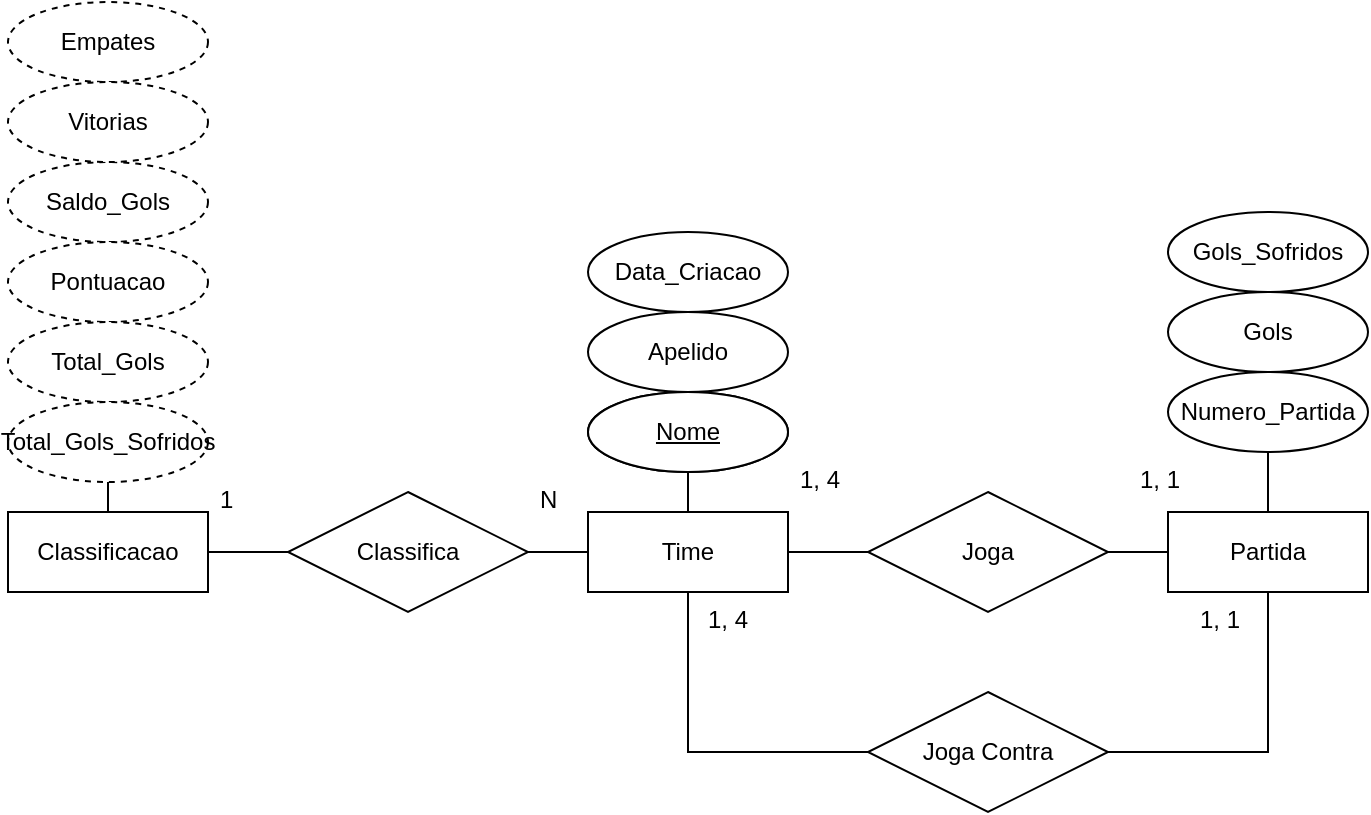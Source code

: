 <mxfile version="21.1.5" type="device">
  <diagram name="Página-1" id="ftJRXOtVxQbAoonjwSE9">
    <mxGraphModel dx="733" dy="1572" grid="1" gridSize="10" guides="1" tooltips="1" connect="1" arrows="1" fold="1" page="1" pageScale="1" pageWidth="827" pageHeight="1169" math="0" shadow="0">
      <root>
        <mxCell id="0" />
        <mxCell id="1" parent="0" />
        <mxCell id="KIjPHyF-Z4Ql7zJuXOOp-10" style="edgeStyle=orthogonalEdgeStyle;rounded=0;orthogonalLoop=1;jettySize=auto;html=1;entryX=0.5;entryY=1;entryDx=0;entryDy=0;endArrow=none;endFill=0;" parent="1" source="KIjPHyF-Z4Ql7zJuXOOp-2" target="KIjPHyF-Z4Ql7zJuXOOp-7" edge="1">
          <mxGeometry relative="1" as="geometry" />
        </mxCell>
        <mxCell id="KIjPHyF-Z4Ql7zJuXOOp-12" style="edgeStyle=orthogonalEdgeStyle;rounded=0;orthogonalLoop=1;jettySize=auto;html=1;endArrow=none;endFill=0;" parent="1" source="KIjPHyF-Z4Ql7zJuXOOp-2" edge="1">
          <mxGeometry relative="1" as="geometry">
            <mxPoint x="500" y="250" as="targetPoint" />
          </mxGeometry>
        </mxCell>
        <mxCell id="KIjPHyF-Z4Ql7zJuXOOp-2" value="Time" style="whiteSpace=wrap;html=1;align=center;" parent="1" vertex="1">
          <mxGeometry x="360" y="230" width="100" height="40" as="geometry" />
        </mxCell>
        <mxCell id="KIjPHyF-Z4Ql7zJuXOOp-7" value="Nome" style="ellipse;whiteSpace=wrap;html=1;align=center;fontStyle=4" parent="1" vertex="1">
          <mxGeometry x="360" y="170" width="100" height="40" as="geometry" />
        </mxCell>
        <mxCell id="KIjPHyF-Z4Ql7zJuXOOp-8" value="Apelido" style="ellipse;whiteSpace=wrap;html=1;align=center;" parent="1" vertex="1">
          <mxGeometry x="360" y="130" width="100" height="40" as="geometry" />
        </mxCell>
        <mxCell id="KIjPHyF-Z4Ql7zJuXOOp-9" value="Data_Criacao" style="ellipse;whiteSpace=wrap;html=1;align=center;" parent="1" vertex="1">
          <mxGeometry x="360" y="90" width="100" height="40" as="geometry" />
        </mxCell>
        <mxCell id="13rOcNhno4xN1noef2XS-33" value="Time" style="whiteSpace=wrap;html=1;align=center;" parent="1" vertex="1">
          <mxGeometry x="360" y="230" width="100" height="40" as="geometry" />
        </mxCell>
        <mxCell id="13rOcNhno4xN1noef2XS-34" value="Nome" style="ellipse;whiteSpace=wrap;html=1;align=center;fontStyle=4" parent="1" vertex="1">
          <mxGeometry x="360" y="170" width="100" height="40" as="geometry" />
        </mxCell>
        <mxCell id="KIjPHyF-Z4Ql7zJuXOOp-14" value="1, 4" style="text;strokeColor=none;fillColor=none;spacingLeft=4;spacingRight=4;overflow=hidden;rotatable=0;points=[[0,0.5],[1,0.5]];portConstraint=eastwest;fontSize=12;whiteSpace=wrap;html=1;" parent="1" vertex="1">
          <mxGeometry x="460" y="200" width="30" height="30" as="geometry" />
        </mxCell>
        <mxCell id="rE3r8ukZDK85WDoWXYJU-4" value="" style="group" parent="1" vertex="1" connectable="0">
          <mxGeometry x="70" y="-25" width="100" height="295" as="geometry" />
        </mxCell>
        <mxCell id="13rOcNhno4xN1noef2XS-111" value="Empates" style="ellipse;whiteSpace=wrap;html=1;align=center;dashed=1;container=0;" parent="rE3r8ukZDK85WDoWXYJU-4" vertex="1">
          <mxGeometry width="100" height="40" as="geometry">
            <mxRectangle x="290" width="90" height="30" as="alternateBounds" />
          </mxGeometry>
        </mxCell>
        <mxCell id="KIjPHyF-Z4Ql7zJuXOOp-30" value="Saldo_Gols" style="ellipse;whiteSpace=wrap;html=1;align=center;dashed=1;" parent="rE3r8ukZDK85WDoWXYJU-4" vertex="1">
          <mxGeometry y="80" width="100" height="40" as="geometry" />
        </mxCell>
        <mxCell id="KIjPHyF-Z4Ql7zJuXOOp-47" value="Pontuacao" style="ellipse;whiteSpace=wrap;html=1;align=center;dashed=1;" parent="rE3r8ukZDK85WDoWXYJU-4" vertex="1">
          <mxGeometry y="120" width="100" height="40" as="geometry" />
        </mxCell>
        <mxCell id="KIjPHyF-Z4Ql7zJuXOOp-56" value="Classificacao" style="whiteSpace=wrap;html=1;align=center;" parent="rE3r8ukZDK85WDoWXYJU-4" vertex="1">
          <mxGeometry y="255" width="100" height="40" as="geometry" />
        </mxCell>
        <mxCell id="KIjPHyF-Z4Ql7zJuXOOp-59" value="Total_Gols" style="ellipse;whiteSpace=wrap;html=1;align=center;dashed=1;" parent="rE3r8ukZDK85WDoWXYJU-4" vertex="1">
          <mxGeometry y="160" width="100" height="40" as="geometry" />
        </mxCell>
        <mxCell id="KIjPHyF-Z4Ql7zJuXOOp-60" value="Total_Gols_Sofridos" style="ellipse;whiteSpace=wrap;html=1;align=center;dashed=1;" parent="rE3r8ukZDK85WDoWXYJU-4" vertex="1">
          <mxGeometry y="200" width="100" height="40" as="geometry" />
        </mxCell>
        <mxCell id="KIjPHyF-Z4Ql7zJuXOOp-61" style="edgeStyle=orthogonalEdgeStyle;rounded=0;orthogonalLoop=1;jettySize=auto;html=1;exitX=0.5;exitY=0;exitDx=0;exitDy=0;entryX=0.5;entryY=1;entryDx=0;entryDy=0;endArrow=none;endFill=0;" parent="rE3r8ukZDK85WDoWXYJU-4" source="KIjPHyF-Z4Ql7zJuXOOp-56" target="KIjPHyF-Z4Ql7zJuXOOp-60" edge="1">
          <mxGeometry relative="1" as="geometry" />
        </mxCell>
        <mxCell id="13rOcNhno4xN1noef2XS-56" value="Vitorias" style="ellipse;whiteSpace=wrap;html=1;align=center;dashed=1;" parent="rE3r8ukZDK85WDoWXYJU-4" vertex="1">
          <mxGeometry y="40" width="100" height="40" as="geometry" />
        </mxCell>
        <mxCell id="rE3r8ukZDK85WDoWXYJU-7" style="edgeStyle=orthogonalEdgeStyle;rounded=0;orthogonalLoop=1;jettySize=auto;html=1;endArrow=none;endFill=0;" parent="1" source="rE3r8ukZDK85WDoWXYJU-5" edge="1">
          <mxGeometry relative="1" as="geometry">
            <mxPoint x="360" y="250" as="targetPoint" />
            <Array as="points">
              <mxPoint x="360" y="250" />
            </Array>
          </mxGeometry>
        </mxCell>
        <mxCell id="rE3r8ukZDK85WDoWXYJU-5" value="Classifica" style="shape=rhombus;perimeter=rhombusPerimeter;whiteSpace=wrap;html=1;align=center;" parent="1" vertex="1">
          <mxGeometry x="210" y="220" width="120" height="60" as="geometry" />
        </mxCell>
        <mxCell id="rE3r8ukZDK85WDoWXYJU-6" style="edgeStyle=orthogonalEdgeStyle;rounded=0;orthogonalLoop=1;jettySize=auto;html=1;entryX=0;entryY=0.5;entryDx=0;entryDy=0;endArrow=none;endFill=0;" parent="1" source="KIjPHyF-Z4Ql7zJuXOOp-56" target="rE3r8ukZDK85WDoWXYJU-5" edge="1">
          <mxGeometry relative="1" as="geometry" />
        </mxCell>
        <mxCell id="rE3r8ukZDK85WDoWXYJU-8" value="1" style="text;strokeColor=none;fillColor=none;spacingLeft=4;spacingRight=4;overflow=hidden;rotatable=0;points=[[0,0.5],[1,0.5]];portConstraint=eastwest;fontSize=12;whiteSpace=wrap;html=1;" parent="1" vertex="1">
          <mxGeometry x="170" y="210" width="30" height="30" as="geometry" />
        </mxCell>
        <mxCell id="rE3r8ukZDK85WDoWXYJU-9" value="N" style="text;strokeColor=none;fillColor=none;spacingLeft=4;spacingRight=4;overflow=hidden;rotatable=0;points=[[0,0.5],[1,0.5]];portConstraint=eastwest;fontSize=12;whiteSpace=wrap;html=1;" parent="1" vertex="1">
          <mxGeometry x="330" y="210" width="30" height="30" as="geometry" />
        </mxCell>
        <mxCell id="UAO6vKpeJ6dXebtI4FCX-2" value="" style="group" vertex="1" connectable="0" parent="1">
          <mxGeometry x="650" width="100" height="270" as="geometry" />
        </mxCell>
        <mxCell id="z3I1Qvk911nJIi_CNu5d-1" value="Numero_Partida" style="ellipse;whiteSpace=wrap;html=1;align=center;" parent="UAO6vKpeJ6dXebtI4FCX-2" vertex="1">
          <mxGeometry y="160" width="100" height="40" as="geometry" />
        </mxCell>
        <mxCell id="UAO6vKpeJ6dXebtI4FCX-3" style="edgeStyle=orthogonalEdgeStyle;rounded=0;orthogonalLoop=1;jettySize=auto;html=1;entryX=0.5;entryY=1;entryDx=0;entryDy=0;endArrow=none;endFill=0;" edge="1" parent="UAO6vKpeJ6dXebtI4FCX-2" source="UAO6vKpeJ6dXebtI4FCX-1" target="z3I1Qvk911nJIi_CNu5d-1">
          <mxGeometry relative="1" as="geometry" />
        </mxCell>
        <mxCell id="UAO6vKpeJ6dXebtI4FCX-1" value="Partida" style="whiteSpace=wrap;html=1;align=center;" vertex="1" parent="UAO6vKpeJ6dXebtI4FCX-2">
          <mxGeometry y="230" width="100" height="40" as="geometry" />
        </mxCell>
        <mxCell id="KIjPHyF-Z4Ql7zJuXOOp-21" value="Gols" style="ellipse;whiteSpace=wrap;html=1;align=center;" parent="UAO6vKpeJ6dXebtI4FCX-2" vertex="1">
          <mxGeometry y="120" width="100" height="40" as="geometry" />
        </mxCell>
        <mxCell id="KIjPHyF-Z4Ql7zJuXOOp-22" value="Gols_Sofridos" style="ellipse;whiteSpace=wrap;html=1;align=center;" parent="UAO6vKpeJ6dXebtI4FCX-2" vertex="1">
          <mxGeometry y="80" width="100" height="40" as="geometry" />
        </mxCell>
        <mxCell id="UAO6vKpeJ6dXebtI4FCX-5" style="edgeStyle=orthogonalEdgeStyle;rounded=0;orthogonalLoop=1;jettySize=auto;html=1;entryX=0;entryY=0.5;entryDx=0;entryDy=0;endArrow=none;endFill=0;" edge="1" parent="1" source="UAO6vKpeJ6dXebtI4FCX-4" target="UAO6vKpeJ6dXebtI4FCX-1">
          <mxGeometry relative="1" as="geometry" />
        </mxCell>
        <mxCell id="UAO6vKpeJ6dXebtI4FCX-4" value="Joga" style="shape=rhombus;perimeter=rhombusPerimeter;whiteSpace=wrap;html=1;align=center;" vertex="1" parent="1">
          <mxGeometry x="500" y="220" width="120" height="60" as="geometry" />
        </mxCell>
        <mxCell id="UAO6vKpeJ6dXebtI4FCX-6" value="1, 1" style="text;strokeColor=none;fillColor=none;spacingLeft=4;spacingRight=4;overflow=hidden;rotatable=0;points=[[0,0.5],[1,0.5]];portConstraint=eastwest;fontSize=12;whiteSpace=wrap;html=1;" vertex="1" parent="1">
          <mxGeometry x="630" y="200" width="50" height="30" as="geometry" />
        </mxCell>
        <mxCell id="UAO6vKpeJ6dXebtI4FCX-8" style="edgeStyle=orthogonalEdgeStyle;rounded=0;orthogonalLoop=1;jettySize=auto;html=1;entryX=0.5;entryY=1;entryDx=0;entryDy=0;endArrow=none;endFill=0;" edge="1" parent="1" source="UAO6vKpeJ6dXebtI4FCX-7" target="UAO6vKpeJ6dXebtI4FCX-1">
          <mxGeometry relative="1" as="geometry" />
        </mxCell>
        <mxCell id="UAO6vKpeJ6dXebtI4FCX-9" style="edgeStyle=orthogonalEdgeStyle;rounded=0;orthogonalLoop=1;jettySize=auto;html=1;entryX=0.5;entryY=1;entryDx=0;entryDy=0;endArrow=none;endFill=0;" edge="1" parent="1" source="UAO6vKpeJ6dXebtI4FCX-7" target="13rOcNhno4xN1noef2XS-33">
          <mxGeometry relative="1" as="geometry" />
        </mxCell>
        <mxCell id="UAO6vKpeJ6dXebtI4FCX-7" value="Joga Contra" style="shape=rhombus;perimeter=rhombusPerimeter;whiteSpace=wrap;html=1;align=center;" vertex="1" parent="1">
          <mxGeometry x="500" y="320" width="120" height="60" as="geometry" />
        </mxCell>
        <mxCell id="UAO6vKpeJ6dXebtI4FCX-10" value="1, 4" style="text;strokeColor=none;fillColor=none;spacingLeft=4;spacingRight=4;overflow=hidden;rotatable=0;points=[[0,0.5],[1,0.5]];portConstraint=eastwest;fontSize=12;whiteSpace=wrap;html=1;" vertex="1" parent="1">
          <mxGeometry x="414" y="270" width="30" height="30" as="geometry" />
        </mxCell>
        <mxCell id="UAO6vKpeJ6dXebtI4FCX-13" value="1, 1" style="text;strokeColor=none;fillColor=none;spacingLeft=4;spacingRight=4;overflow=hidden;rotatable=0;points=[[0,0.5],[1,0.5]];portConstraint=eastwest;fontSize=12;whiteSpace=wrap;html=1;" vertex="1" parent="1">
          <mxGeometry x="660" y="270" width="40" height="30" as="geometry" />
        </mxCell>
      </root>
    </mxGraphModel>
  </diagram>
</mxfile>
